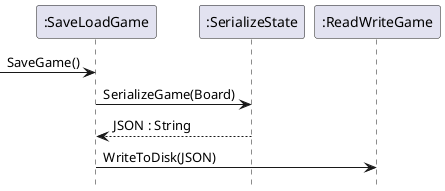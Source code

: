 @startuml
'https://plantuml.com/sequence-diagram


hide footbox

Participant ":SaveLoadGame" as save
Participant ":SerializeState" as seri
Participant ":ReadWriteGame" as read

-> save : SaveGame()
save -> seri : SerializeGame(Board)
save <-- seri : JSON : String
save -> read : WriteToDisk(JSON)

@enduml